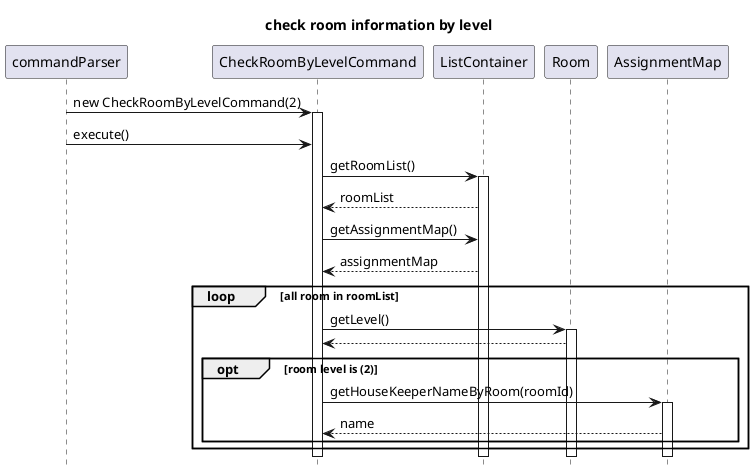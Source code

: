 @startuml
'https://plantuml.com/sequence-diagram
title check room information by level
hide footbox
commandParser -> CheckRoomByLevelCommand: new CheckRoomByLevelCommand(2)
activate CheckRoomByLevelCommand
commandParser -> CheckRoomByLevelCommand: execute()
CheckRoomByLevelCommand -> ListContainer: getRoomList()
activate ListContainer
ListContainer --> CheckRoomByLevelCommand: roomList
CheckRoomByLevelCommand -> ListContainer: getAssignmentMap()
ListContainer --> CheckRoomByLevelCommand: assignmentMap
loop all room in roomList
    CheckRoomByLevelCommand -> Room: getLevel()
    activate Room
    Room --> CheckRoomByLevelCommand
    opt room level is (2)
    CheckRoomByLevelCommand -> AssignmentMap: getHouseKeeperNameByRoom(roomId)
    activate AssignmentMap
    AssignmentMap --> CheckRoomByLevelCommand: name
    end
end
@enduml